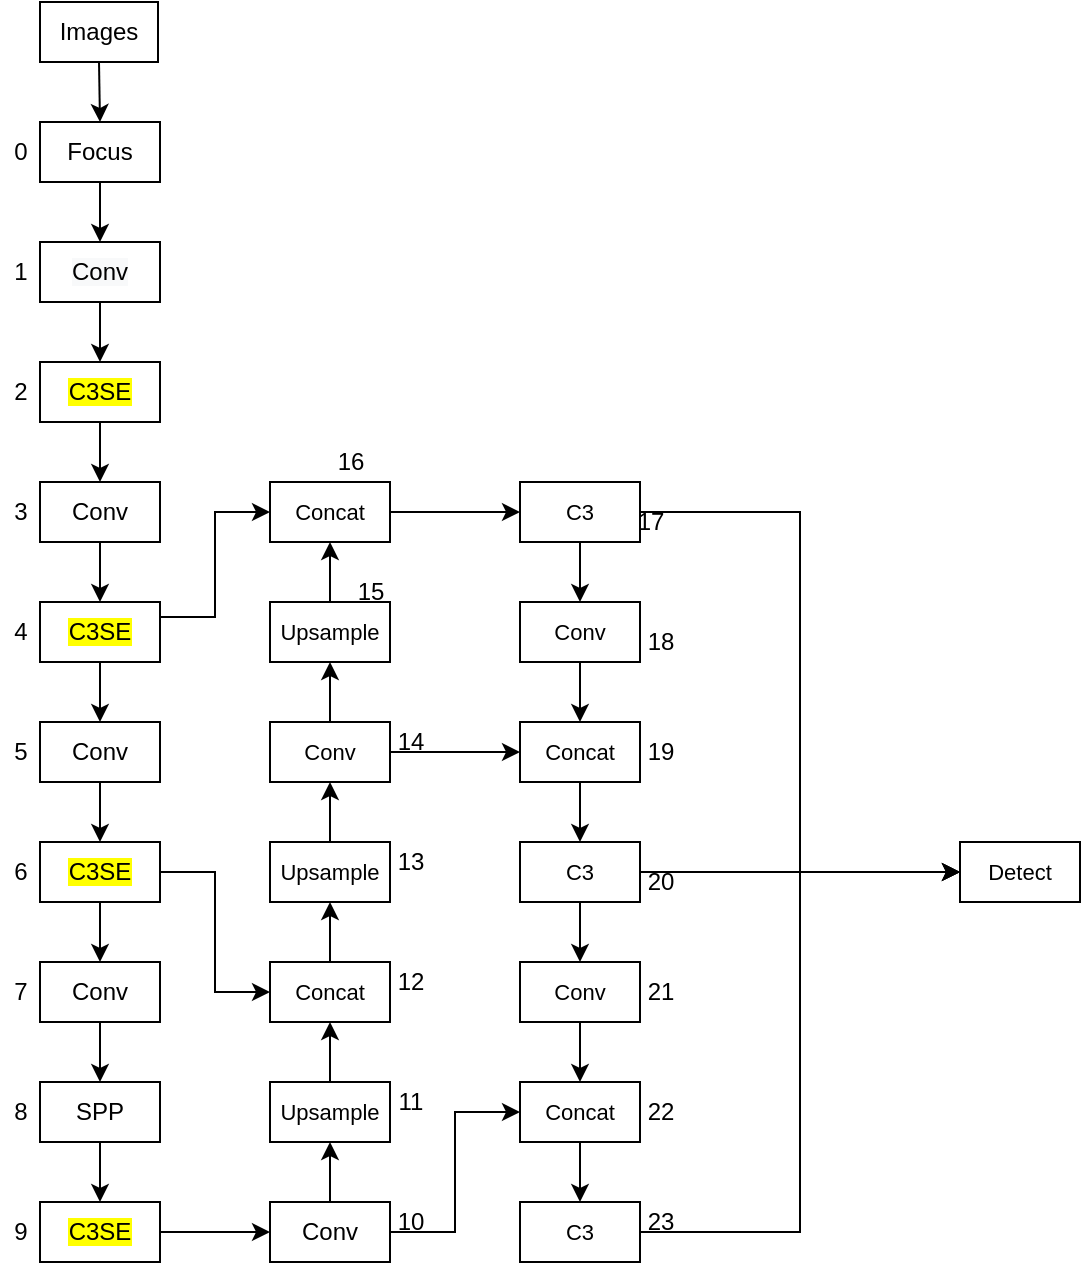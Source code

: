 <mxfile version="14.7.6" type="github">
  <diagram id="rgXGJKLDqk3VPdyQ6K0S" name="Page-1">
    <mxGraphModel dx="1066" dy="578" grid="1" gridSize="10" guides="1" tooltips="1" connect="1" arrows="1" fold="1" page="1" pageScale="1" pageWidth="827" pageHeight="1169" math="0" shadow="0">
      <root>
        <mxCell id="0" />
        <mxCell id="1" parent="0" />
        <mxCell id="2KB3TgUeK2hknvhq2ADO-103" style="edgeStyle=orthogonalEdgeStyle;rounded=0;orthogonalLoop=1;jettySize=auto;html=1;exitX=0.5;exitY=1;exitDx=0;exitDy=0;" edge="1" parent="1" source="GDlKmXdOxEGopHSuAZpT-1" target="GDlKmXdOxEGopHSuAZpT-2">
          <mxGeometry relative="1" as="geometry" />
        </mxCell>
        <mxCell id="GDlKmXdOxEGopHSuAZpT-1" value="Focus" style="rounded=0;whiteSpace=wrap;html=1;" parent="1" vertex="1">
          <mxGeometry x="80" y="90" width="60" height="30" as="geometry" />
        </mxCell>
        <mxCell id="2KB3TgUeK2hknvhq2ADO-104" style="edgeStyle=orthogonalEdgeStyle;rounded=0;orthogonalLoop=1;jettySize=auto;html=1;exitX=0.5;exitY=1;exitDx=0;exitDy=0;entryX=0.5;entryY=0;entryDx=0;entryDy=0;" edge="1" parent="1" source="GDlKmXdOxEGopHSuAZpT-2" target="GDlKmXdOxEGopHSuAZpT-8">
          <mxGeometry relative="1" as="geometry" />
        </mxCell>
        <mxCell id="GDlKmXdOxEGopHSuAZpT-2" value="&#xa;&#xa;&lt;span style=&quot;color: rgb(0, 0, 0); font-family: helvetica; font-size: 12px; font-style: normal; font-weight: 400; letter-spacing: normal; text-align: center; text-indent: 0px; text-transform: none; word-spacing: 0px; background-color: rgb(248, 249, 250); display: inline; float: none;&quot;&gt;Conv&lt;/span&gt;&#xa;&#xa;" style="rounded=0;whiteSpace=wrap;html=1;" parent="1" vertex="1">
          <mxGeometry x="80" y="150" width="60" height="30" as="geometry" />
        </mxCell>
        <mxCell id="2KB3TgUeK2hknvhq2ADO-105" style="edgeStyle=orthogonalEdgeStyle;rounded=0;orthogonalLoop=1;jettySize=auto;html=1;exitX=0.5;exitY=1;exitDx=0;exitDy=0;entryX=0.5;entryY=0;entryDx=0;entryDy=0;" edge="1" parent="1" source="GDlKmXdOxEGopHSuAZpT-8" target="GDlKmXdOxEGopHSuAZpT-9">
          <mxGeometry relative="1" as="geometry" />
        </mxCell>
        <mxCell id="GDlKmXdOxEGopHSuAZpT-8" value="&lt;span style=&quot;background-color: rgb(255 , 255 , 0)&quot;&gt;C3SE&lt;/span&gt;" style="rounded=0;whiteSpace=wrap;html=1;" parent="1" vertex="1">
          <mxGeometry x="80" y="210" width="60" height="30" as="geometry" />
        </mxCell>
        <mxCell id="2KB3TgUeK2hknvhq2ADO-149" style="edgeStyle=orthogonalEdgeStyle;rounded=0;orthogonalLoop=1;jettySize=auto;html=1;exitX=0.5;exitY=1;exitDx=0;exitDy=0;entryX=0.5;entryY=0;entryDx=0;entryDy=0;" edge="1" parent="1" source="GDlKmXdOxEGopHSuAZpT-9" target="GDlKmXdOxEGopHSuAZpT-10">
          <mxGeometry relative="1" as="geometry" />
        </mxCell>
        <mxCell id="GDlKmXdOxEGopHSuAZpT-9" value="Conv" style="rounded=0;whiteSpace=wrap;html=1;" parent="1" vertex="1">
          <mxGeometry x="80" y="270" width="60" height="30" as="geometry" />
        </mxCell>
        <mxCell id="2KB3TgUeK2hknvhq2ADO-110" style="edgeStyle=orthogonalEdgeStyle;rounded=0;orthogonalLoop=1;jettySize=auto;html=1;exitX=0.5;exitY=1;exitDx=0;exitDy=0;entryX=0.5;entryY=0;entryDx=0;entryDy=0;" edge="1" parent="1" source="GDlKmXdOxEGopHSuAZpT-10" target="GDlKmXdOxEGopHSuAZpT-14">
          <mxGeometry relative="1" as="geometry" />
        </mxCell>
        <mxCell id="2KB3TgUeK2hknvhq2ADO-192" style="edgeStyle=orthogonalEdgeStyle;rounded=0;orthogonalLoop=1;jettySize=auto;html=1;exitX=1;exitY=0.25;exitDx=0;exitDy=0;entryX=0;entryY=0.5;entryDx=0;entryDy=0;" edge="1" parent="1" source="GDlKmXdOxEGopHSuAZpT-10" target="2KB3TgUeK2hknvhq2ADO-147">
          <mxGeometry relative="1" as="geometry" />
        </mxCell>
        <mxCell id="GDlKmXdOxEGopHSuAZpT-10" value="&lt;span style=&quot;background-color: rgb(255 , 255 , 0)&quot;&gt;C3SE&lt;/span&gt;" style="rounded=0;whiteSpace=wrap;html=1;" parent="1" vertex="1">
          <mxGeometry x="80" y="330" width="60" height="30" as="geometry" />
        </mxCell>
        <mxCell id="2KB3TgUeK2hknvhq2ADO-111" style="edgeStyle=orthogonalEdgeStyle;rounded=0;orthogonalLoop=1;jettySize=auto;html=1;exitX=0.5;exitY=1;exitDx=0;exitDy=0;entryX=0.5;entryY=0;entryDx=0;entryDy=0;" edge="1" parent="1" source="GDlKmXdOxEGopHSuAZpT-14" target="2KB3TgUeK2hknvhq2ADO-2">
          <mxGeometry relative="1" as="geometry" />
        </mxCell>
        <mxCell id="GDlKmXdOxEGopHSuAZpT-14" value="Conv" style="rounded=0;whiteSpace=wrap;html=1;" parent="1" vertex="1">
          <mxGeometry x="80" y="390" width="60" height="30" as="geometry" />
        </mxCell>
        <mxCell id="2KB3TgUeK2hknvhq2ADO-112" style="edgeStyle=orthogonalEdgeStyle;rounded=0;orthogonalLoop=1;jettySize=auto;html=1;exitX=0.5;exitY=1;exitDx=0;exitDy=0;entryX=0.5;entryY=0;entryDx=0;entryDy=0;" edge="1" parent="1" source="2KB3TgUeK2hknvhq2ADO-2" target="2KB3TgUeK2hknvhq2ADO-4">
          <mxGeometry relative="1" as="geometry" />
        </mxCell>
        <mxCell id="2KB3TgUeK2hknvhq2ADO-150" style="edgeStyle=orthogonalEdgeStyle;rounded=0;orthogonalLoop=1;jettySize=auto;html=1;exitX=1;exitY=0.5;exitDx=0;exitDy=0;entryX=0;entryY=0.5;entryDx=0;entryDy=0;" edge="1" parent="1" source="2KB3TgUeK2hknvhq2ADO-2" target="2KB3TgUeK2hknvhq2ADO-139">
          <mxGeometry relative="1" as="geometry" />
        </mxCell>
        <mxCell id="2KB3TgUeK2hknvhq2ADO-2" value="&lt;span style=&quot;background-color: rgb(255 , 255 , 0)&quot;&gt;C3SE&lt;/span&gt;" style="rounded=0;whiteSpace=wrap;html=1;" vertex="1" parent="1">
          <mxGeometry x="80" y="450" width="60" height="30" as="geometry" />
        </mxCell>
        <mxCell id="2KB3TgUeK2hknvhq2ADO-125" style="edgeStyle=orthogonalEdgeStyle;rounded=0;orthogonalLoop=1;jettySize=auto;html=1;exitX=0.5;exitY=1;exitDx=0;exitDy=0;entryX=0.5;entryY=0;entryDx=0;entryDy=0;" edge="1" parent="1" source="2KB3TgUeK2hknvhq2ADO-4" target="2KB3TgUeK2hknvhq2ADO-6">
          <mxGeometry relative="1" as="geometry" />
        </mxCell>
        <mxCell id="2KB3TgUeK2hknvhq2ADO-4" value="Conv" style="rounded=0;whiteSpace=wrap;html=1;" vertex="1" parent="1">
          <mxGeometry x="80" y="510" width="60" height="30" as="geometry" />
        </mxCell>
        <mxCell id="2KB3TgUeK2hknvhq2ADO-130" style="edgeStyle=orthogonalEdgeStyle;rounded=0;orthogonalLoop=1;jettySize=auto;html=1;exitX=0.5;exitY=1;exitDx=0;exitDy=0;entryX=0.5;entryY=0;entryDx=0;entryDy=0;" edge="1" parent="1" source="2KB3TgUeK2hknvhq2ADO-6" target="2KB3TgUeK2hknvhq2ADO-8">
          <mxGeometry relative="1" as="geometry" />
        </mxCell>
        <mxCell id="2KB3TgUeK2hknvhq2ADO-6" value="SPP" style="rounded=0;whiteSpace=wrap;html=1;" vertex="1" parent="1">
          <mxGeometry x="80" y="570" width="60" height="30" as="geometry" />
        </mxCell>
        <mxCell id="2KB3TgUeK2hknvhq2ADO-133" style="edgeStyle=orthogonalEdgeStyle;rounded=0;orthogonalLoop=1;jettySize=auto;html=1;exitX=1;exitY=0.5;exitDx=0;exitDy=0;entryX=0;entryY=0.5;entryDx=0;entryDy=0;" edge="1" parent="1" source="2KB3TgUeK2hknvhq2ADO-8" target="2KB3TgUeK2hknvhq2ADO-10">
          <mxGeometry relative="1" as="geometry" />
        </mxCell>
        <mxCell id="2KB3TgUeK2hknvhq2ADO-8" value="&lt;span style=&quot;background-color: rgb(255 , 255 , 0)&quot;&gt;C3SE&lt;/span&gt;" style="rounded=0;whiteSpace=wrap;html=1;" vertex="1" parent="1">
          <mxGeometry x="80" y="630" width="60" height="30" as="geometry" />
        </mxCell>
        <mxCell id="2KB3TgUeK2hknvhq2ADO-137" style="edgeStyle=orthogonalEdgeStyle;rounded=0;orthogonalLoop=1;jettySize=auto;html=1;exitX=0.5;exitY=0;exitDx=0;exitDy=0;entryX=0.5;entryY=1;entryDx=0;entryDy=0;" edge="1" parent="1" source="2KB3TgUeK2hknvhq2ADO-10" target="2KB3TgUeK2hknvhq2ADO-12">
          <mxGeometry relative="1" as="geometry" />
        </mxCell>
        <mxCell id="2KB3TgUeK2hknvhq2ADO-178" style="edgeStyle=orthogonalEdgeStyle;rounded=0;orthogonalLoop=1;jettySize=auto;html=1;exitX=1;exitY=0.5;exitDx=0;exitDy=0;entryX=0;entryY=0.5;entryDx=0;entryDy=0;" edge="1" parent="1" source="2KB3TgUeK2hknvhq2ADO-10" target="2KB3TgUeK2hknvhq2ADO-170">
          <mxGeometry relative="1" as="geometry" />
        </mxCell>
        <mxCell id="2KB3TgUeK2hknvhq2ADO-10" value="Conv" style="rounded=0;whiteSpace=wrap;html=1;" vertex="1" parent="1">
          <mxGeometry x="195" y="630" width="60" height="30" as="geometry" />
        </mxCell>
        <mxCell id="2KB3TgUeK2hknvhq2ADO-151" style="edgeStyle=orthogonalEdgeStyle;rounded=0;orthogonalLoop=1;jettySize=auto;html=1;exitX=0.5;exitY=0;exitDx=0;exitDy=0;entryX=0.5;entryY=1;entryDx=0;entryDy=0;" edge="1" parent="1" source="2KB3TgUeK2hknvhq2ADO-12" target="2KB3TgUeK2hknvhq2ADO-139">
          <mxGeometry relative="1" as="geometry" />
        </mxCell>
        <mxCell id="2KB3TgUeK2hknvhq2ADO-12" value="&lt;font style=&quot;font-size: 11px&quot;&gt;Upsample&lt;/font&gt;" style="rounded=0;whiteSpace=wrap;html=1;" vertex="1" parent="1">
          <mxGeometry x="195" y="570" width="60" height="30" as="geometry" />
        </mxCell>
        <mxCell id="2KB3TgUeK2hknvhq2ADO-106" value="0" style="text;html=1;align=center;verticalAlign=middle;resizable=0;points=[];autosize=1;strokeColor=none;" vertex="1" parent="1">
          <mxGeometry x="60" y="95" width="20" height="20" as="geometry" />
        </mxCell>
        <mxCell id="2KB3TgUeK2hknvhq2ADO-107" value="1" style="text;html=1;align=center;verticalAlign=middle;resizable=0;points=[];autosize=1;strokeColor=none;" vertex="1" parent="1">
          <mxGeometry x="60" y="155" width="20" height="20" as="geometry" />
        </mxCell>
        <mxCell id="2KB3TgUeK2hknvhq2ADO-109" style="edgeStyle=orthogonalEdgeStyle;rounded=0;orthogonalLoop=1;jettySize=auto;html=1;exitX=0.5;exitY=1;exitDx=0;exitDy=0;entryX=0.5;entryY=0;entryDx=0;entryDy=0;" edge="1" parent="1" source="2KB3TgUeK2hknvhq2ADO-108" target="GDlKmXdOxEGopHSuAZpT-1">
          <mxGeometry relative="1" as="geometry" />
        </mxCell>
        <mxCell id="2KB3TgUeK2hknvhq2ADO-108" value="Images" style="rounded=0;whiteSpace=wrap;html=1;" vertex="1" parent="1">
          <mxGeometry x="80" y="30" width="59" height="30" as="geometry" />
        </mxCell>
        <mxCell id="2KB3TgUeK2hknvhq2ADO-113" value="2" style="text;html=1;align=center;verticalAlign=middle;resizable=0;points=[];autosize=1;strokeColor=none;" vertex="1" parent="1">
          <mxGeometry x="60" y="215" width="20" height="20" as="geometry" />
        </mxCell>
        <mxCell id="2KB3TgUeK2hknvhq2ADO-114" value="3" style="text;html=1;align=center;verticalAlign=middle;resizable=0;points=[];autosize=1;strokeColor=none;" vertex="1" parent="1">
          <mxGeometry x="60" y="275" width="20" height="20" as="geometry" />
        </mxCell>
        <mxCell id="2KB3TgUeK2hknvhq2ADO-115" value="4" style="text;html=1;align=center;verticalAlign=middle;resizable=0;points=[];autosize=1;strokeColor=none;" vertex="1" parent="1">
          <mxGeometry x="60" y="335" width="20" height="20" as="geometry" />
        </mxCell>
        <mxCell id="2KB3TgUeK2hknvhq2ADO-118" value="5" style="text;html=1;align=center;verticalAlign=middle;resizable=0;points=[];autosize=1;strokeColor=none;" vertex="1" parent="1">
          <mxGeometry x="60" y="395" width="20" height="20" as="geometry" />
        </mxCell>
        <mxCell id="2KB3TgUeK2hknvhq2ADO-119" value="6" style="text;html=1;align=center;verticalAlign=middle;resizable=0;points=[];autosize=1;strokeColor=none;" vertex="1" parent="1">
          <mxGeometry x="60" y="455" width="20" height="20" as="geometry" />
        </mxCell>
        <mxCell id="2KB3TgUeK2hknvhq2ADO-120" value="7" style="text;html=1;align=center;verticalAlign=middle;resizable=0;points=[];autosize=1;strokeColor=none;" vertex="1" parent="1">
          <mxGeometry x="60" y="515" width="20" height="20" as="geometry" />
        </mxCell>
        <mxCell id="2KB3TgUeK2hknvhq2ADO-126" value="8" style="text;html=1;align=center;verticalAlign=middle;resizable=0;points=[];autosize=1;strokeColor=none;" vertex="1" parent="1">
          <mxGeometry x="60" y="575" width="20" height="20" as="geometry" />
        </mxCell>
        <mxCell id="2KB3TgUeK2hknvhq2ADO-131" value="9" style="text;html=1;align=center;verticalAlign=middle;resizable=0;points=[];autosize=1;strokeColor=none;" vertex="1" parent="1">
          <mxGeometry x="60" y="635" width="20" height="20" as="geometry" />
        </mxCell>
        <mxCell id="2KB3TgUeK2hknvhq2ADO-134" value="10" style="text;html=1;align=center;verticalAlign=middle;resizable=0;points=[];autosize=1;strokeColor=none;" vertex="1" parent="1">
          <mxGeometry x="250" y="630" width="30" height="20" as="geometry" />
        </mxCell>
        <mxCell id="2KB3TgUeK2hknvhq2ADO-138" value="11" style="text;html=1;align=center;verticalAlign=middle;resizable=0;points=[];autosize=1;strokeColor=none;" vertex="1" parent="1">
          <mxGeometry x="250" y="570" width="30" height="20" as="geometry" />
        </mxCell>
        <mxCell id="2KB3TgUeK2hknvhq2ADO-152" style="edgeStyle=orthogonalEdgeStyle;rounded=0;orthogonalLoop=1;jettySize=auto;html=1;exitX=0.5;exitY=0;exitDx=0;exitDy=0;entryX=0.5;entryY=1;entryDx=0;entryDy=0;" edge="1" parent="1" source="2KB3TgUeK2hknvhq2ADO-139" target="2KB3TgUeK2hknvhq2ADO-141">
          <mxGeometry relative="1" as="geometry" />
        </mxCell>
        <mxCell id="2KB3TgUeK2hknvhq2ADO-139" value="&lt;font style=&quot;font-size: 11px&quot;&gt;Concat&lt;/font&gt;" style="rounded=0;whiteSpace=wrap;html=1;" vertex="1" parent="1">
          <mxGeometry x="195" y="510" width="60" height="30" as="geometry" />
        </mxCell>
        <mxCell id="2KB3TgUeK2hknvhq2ADO-140" value="12" style="text;html=1;align=center;verticalAlign=middle;resizable=0;points=[];autosize=1;strokeColor=none;" vertex="1" parent="1">
          <mxGeometry x="250" y="510" width="30" height="20" as="geometry" />
        </mxCell>
        <mxCell id="2KB3TgUeK2hknvhq2ADO-153" style="edgeStyle=orthogonalEdgeStyle;rounded=0;orthogonalLoop=1;jettySize=auto;html=1;exitX=0.5;exitY=0;exitDx=0;exitDy=0;entryX=0.5;entryY=1;entryDx=0;entryDy=0;" edge="1" parent="1" source="2KB3TgUeK2hknvhq2ADO-141" target="2KB3TgUeK2hknvhq2ADO-143">
          <mxGeometry relative="1" as="geometry" />
        </mxCell>
        <mxCell id="2KB3TgUeK2hknvhq2ADO-141" value="&lt;font style=&quot;font-size: 11px&quot;&gt;Upsample&lt;/font&gt;" style="rounded=0;whiteSpace=wrap;html=1;" vertex="1" parent="1">
          <mxGeometry x="195" y="450" width="60" height="30" as="geometry" />
        </mxCell>
        <mxCell id="2KB3TgUeK2hknvhq2ADO-142" value="13" style="text;html=1;align=center;verticalAlign=middle;resizable=0;points=[];autosize=1;strokeColor=none;" vertex="1" parent="1">
          <mxGeometry x="250" y="450" width="30" height="20" as="geometry" />
        </mxCell>
        <mxCell id="2KB3TgUeK2hknvhq2ADO-155" style="edgeStyle=orthogonalEdgeStyle;rounded=0;orthogonalLoop=1;jettySize=auto;html=1;exitX=0.5;exitY=0;exitDx=0;exitDy=0;entryX=0.5;entryY=1;entryDx=0;entryDy=0;" edge="1" parent="1" source="2KB3TgUeK2hknvhq2ADO-143" target="2KB3TgUeK2hknvhq2ADO-145">
          <mxGeometry relative="1" as="geometry" />
        </mxCell>
        <mxCell id="2KB3TgUeK2hknvhq2ADO-175" style="edgeStyle=orthogonalEdgeStyle;rounded=0;orthogonalLoop=1;jettySize=auto;html=1;exitX=1;exitY=0.5;exitDx=0;exitDy=0;entryX=0;entryY=0.5;entryDx=0;entryDy=0;" edge="1" parent="1" source="2KB3TgUeK2hknvhq2ADO-143" target="2KB3TgUeK2hknvhq2ADO-164">
          <mxGeometry relative="1" as="geometry" />
        </mxCell>
        <mxCell id="2KB3TgUeK2hknvhq2ADO-143" value="&lt;font style=&quot;font-size: 11px&quot;&gt;Conv&lt;/font&gt;" style="rounded=0;whiteSpace=wrap;html=1;" vertex="1" parent="1">
          <mxGeometry x="195" y="390" width="60" height="30" as="geometry" />
        </mxCell>
        <mxCell id="2KB3TgUeK2hknvhq2ADO-144" value="14" style="text;html=1;align=center;verticalAlign=middle;resizable=0;points=[];autosize=1;strokeColor=none;" vertex="1" parent="1">
          <mxGeometry x="250" y="390" width="30" height="20" as="geometry" />
        </mxCell>
        <mxCell id="2KB3TgUeK2hknvhq2ADO-156" style="edgeStyle=orthogonalEdgeStyle;rounded=0;orthogonalLoop=1;jettySize=auto;html=1;exitX=0.5;exitY=0;exitDx=0;exitDy=0;entryX=0.5;entryY=1;entryDx=0;entryDy=0;" edge="1" parent="1" source="2KB3TgUeK2hknvhq2ADO-145" target="2KB3TgUeK2hknvhq2ADO-147">
          <mxGeometry relative="1" as="geometry" />
        </mxCell>
        <mxCell id="2KB3TgUeK2hknvhq2ADO-145" value="&lt;font style=&quot;font-size: 11px&quot;&gt;Upsample&lt;/font&gt;" style="rounded=0;whiteSpace=wrap;html=1;" vertex="1" parent="1">
          <mxGeometry x="195" y="330" width="60" height="30" as="geometry" />
        </mxCell>
        <mxCell id="2KB3TgUeK2hknvhq2ADO-146" value="15" style="text;html=1;align=center;verticalAlign=middle;resizable=0;points=[];autosize=1;strokeColor=none;" vertex="1" parent="1">
          <mxGeometry x="230" y="315" width="30" height="20" as="geometry" />
        </mxCell>
        <mxCell id="2KB3TgUeK2hknvhq2ADO-176" style="edgeStyle=orthogonalEdgeStyle;rounded=0;orthogonalLoop=1;jettySize=auto;html=1;exitX=1;exitY=0.5;exitDx=0;exitDy=0;entryX=0;entryY=0.5;entryDx=0;entryDy=0;" edge="1" parent="1" source="2KB3TgUeK2hknvhq2ADO-147" target="2KB3TgUeK2hknvhq2ADO-157">
          <mxGeometry relative="1" as="geometry" />
        </mxCell>
        <mxCell id="2KB3TgUeK2hknvhq2ADO-147" value="&lt;font style=&quot;font-size: 11px&quot;&gt;Concat&lt;/font&gt;" style="rounded=0;whiteSpace=wrap;html=1;" vertex="1" parent="1">
          <mxGeometry x="195" y="270" width="60" height="30" as="geometry" />
        </mxCell>
        <mxCell id="2KB3TgUeK2hknvhq2ADO-148" value="16" style="text;html=1;align=center;verticalAlign=middle;resizable=0;points=[];autosize=1;strokeColor=none;" vertex="1" parent="1">
          <mxGeometry x="220" y="250" width="30" height="20" as="geometry" />
        </mxCell>
        <mxCell id="2KB3TgUeK2hknvhq2ADO-179" style="edgeStyle=orthogonalEdgeStyle;rounded=0;orthogonalLoop=1;jettySize=auto;html=1;exitX=0.5;exitY=1;exitDx=0;exitDy=0;entryX=0.5;entryY=0;entryDx=0;entryDy=0;" edge="1" parent="1" source="2KB3TgUeK2hknvhq2ADO-157" target="2KB3TgUeK2hknvhq2ADO-162">
          <mxGeometry relative="1" as="geometry" />
        </mxCell>
        <mxCell id="2KB3TgUeK2hknvhq2ADO-187" style="edgeStyle=orthogonalEdgeStyle;rounded=0;orthogonalLoop=1;jettySize=auto;html=1;entryX=0;entryY=0.5;entryDx=0;entryDy=0;" edge="1" parent="1" source="2KB3TgUeK2hknvhq2ADO-157" target="2KB3TgUeK2hknvhq2ADO-189">
          <mxGeometry relative="1" as="geometry">
            <mxPoint x="500" y="440" as="targetPoint" />
          </mxGeometry>
        </mxCell>
        <mxCell id="2KB3TgUeK2hknvhq2ADO-157" value="&lt;font style=&quot;font-size: 11px&quot;&gt;C3&lt;/font&gt;" style="rounded=0;whiteSpace=wrap;html=1;" vertex="1" parent="1">
          <mxGeometry x="320" y="270" width="60" height="30" as="geometry" />
        </mxCell>
        <mxCell id="2KB3TgUeK2hknvhq2ADO-158" value="17" style="text;html=1;align=center;verticalAlign=middle;resizable=0;points=[];autosize=1;strokeColor=none;" vertex="1" parent="1">
          <mxGeometry x="370" y="280" width="30" height="20" as="geometry" />
        </mxCell>
        <mxCell id="2KB3TgUeK2hknvhq2ADO-180" style="edgeStyle=orthogonalEdgeStyle;rounded=0;orthogonalLoop=1;jettySize=auto;html=1;exitX=0.5;exitY=1;exitDx=0;exitDy=0;entryX=0.5;entryY=0;entryDx=0;entryDy=0;" edge="1" parent="1" source="2KB3TgUeK2hknvhq2ADO-162" target="2KB3TgUeK2hknvhq2ADO-164">
          <mxGeometry relative="1" as="geometry" />
        </mxCell>
        <mxCell id="2KB3TgUeK2hknvhq2ADO-162" value="&lt;font style=&quot;font-size: 11px&quot;&gt;Conv&lt;/font&gt;" style="rounded=0;whiteSpace=wrap;html=1;" vertex="1" parent="1">
          <mxGeometry x="320" y="330" width="60" height="30" as="geometry" />
        </mxCell>
        <mxCell id="2KB3TgUeK2hknvhq2ADO-163" value="18" style="text;html=1;align=center;verticalAlign=middle;resizable=0;points=[];autosize=1;strokeColor=none;" vertex="1" parent="1">
          <mxGeometry x="375" y="340" width="30" height="20" as="geometry" />
        </mxCell>
        <mxCell id="2KB3TgUeK2hknvhq2ADO-181" style="edgeStyle=orthogonalEdgeStyle;rounded=0;orthogonalLoop=1;jettySize=auto;html=1;exitX=0.5;exitY=1;exitDx=0;exitDy=0;entryX=0.5;entryY=0;entryDx=0;entryDy=0;" edge="1" parent="1" source="2KB3TgUeK2hknvhq2ADO-164" target="2KB3TgUeK2hknvhq2ADO-166">
          <mxGeometry relative="1" as="geometry" />
        </mxCell>
        <mxCell id="2KB3TgUeK2hknvhq2ADO-164" value="&lt;font style=&quot;font-size: 11px&quot;&gt;Concat&lt;/font&gt;" style="rounded=0;whiteSpace=wrap;html=1;" vertex="1" parent="1">
          <mxGeometry x="320" y="390" width="60" height="30" as="geometry" />
        </mxCell>
        <mxCell id="2KB3TgUeK2hknvhq2ADO-165" value="19" style="text;html=1;align=center;verticalAlign=middle;resizable=0;points=[];autosize=1;strokeColor=none;" vertex="1" parent="1">
          <mxGeometry x="375" y="395" width="30" height="20" as="geometry" />
        </mxCell>
        <mxCell id="2KB3TgUeK2hknvhq2ADO-183" style="edgeStyle=orthogonalEdgeStyle;rounded=0;orthogonalLoop=1;jettySize=auto;html=1;exitX=0.5;exitY=1;exitDx=0;exitDy=0;entryX=0.5;entryY=0;entryDx=0;entryDy=0;" edge="1" parent="1" source="2KB3TgUeK2hknvhq2ADO-166" target="2KB3TgUeK2hknvhq2ADO-168">
          <mxGeometry relative="1" as="geometry" />
        </mxCell>
        <mxCell id="2KB3TgUeK2hknvhq2ADO-191" style="edgeStyle=orthogonalEdgeStyle;rounded=0;orthogonalLoop=1;jettySize=auto;html=1;exitX=1;exitY=0.5;exitDx=0;exitDy=0;entryX=0;entryY=0.5;entryDx=0;entryDy=0;" edge="1" parent="1" source="2KB3TgUeK2hknvhq2ADO-166" target="2KB3TgUeK2hknvhq2ADO-189">
          <mxGeometry relative="1" as="geometry" />
        </mxCell>
        <mxCell id="2KB3TgUeK2hknvhq2ADO-166" value="&lt;font style=&quot;font-size: 11px&quot;&gt;C3&lt;/font&gt;" style="rounded=0;whiteSpace=wrap;html=1;" vertex="1" parent="1">
          <mxGeometry x="320" y="450" width="60" height="30" as="geometry" />
        </mxCell>
        <mxCell id="2KB3TgUeK2hknvhq2ADO-167" value="20" style="text;html=1;align=center;verticalAlign=middle;resizable=0;points=[];autosize=1;strokeColor=none;" vertex="1" parent="1">
          <mxGeometry x="375" y="460" width="30" height="20" as="geometry" />
        </mxCell>
        <mxCell id="2KB3TgUeK2hknvhq2ADO-184" style="edgeStyle=orthogonalEdgeStyle;rounded=0;orthogonalLoop=1;jettySize=auto;html=1;exitX=0.5;exitY=1;exitDx=0;exitDy=0;entryX=0.5;entryY=0;entryDx=0;entryDy=0;" edge="1" parent="1" source="2KB3TgUeK2hknvhq2ADO-168" target="2KB3TgUeK2hknvhq2ADO-170">
          <mxGeometry relative="1" as="geometry" />
        </mxCell>
        <mxCell id="2KB3TgUeK2hknvhq2ADO-168" value="&lt;font style=&quot;font-size: 11px&quot;&gt;Conv&lt;/font&gt;" style="rounded=0;whiteSpace=wrap;html=1;" vertex="1" parent="1">
          <mxGeometry x="320" y="510" width="60" height="30" as="geometry" />
        </mxCell>
        <mxCell id="2KB3TgUeK2hknvhq2ADO-169" value="21" style="text;html=1;align=center;verticalAlign=middle;resizable=0;points=[];autosize=1;strokeColor=none;" vertex="1" parent="1">
          <mxGeometry x="375" y="515" width="30" height="20" as="geometry" />
        </mxCell>
        <mxCell id="2KB3TgUeK2hknvhq2ADO-185" style="edgeStyle=orthogonalEdgeStyle;rounded=0;orthogonalLoop=1;jettySize=auto;html=1;exitX=0.5;exitY=1;exitDx=0;exitDy=0;entryX=0.5;entryY=0;entryDx=0;entryDy=0;" edge="1" parent="1" source="2KB3TgUeK2hknvhq2ADO-170" target="2KB3TgUeK2hknvhq2ADO-172">
          <mxGeometry relative="1" as="geometry" />
        </mxCell>
        <mxCell id="2KB3TgUeK2hknvhq2ADO-170" value="&lt;font style=&quot;font-size: 11px&quot;&gt;Concat&lt;/font&gt;" style="rounded=0;whiteSpace=wrap;html=1;" vertex="1" parent="1">
          <mxGeometry x="320" y="570" width="60" height="30" as="geometry" />
        </mxCell>
        <mxCell id="2KB3TgUeK2hknvhq2ADO-171" value="22" style="text;html=1;align=center;verticalAlign=middle;resizable=0;points=[];autosize=1;strokeColor=none;" vertex="1" parent="1">
          <mxGeometry x="375" y="575" width="30" height="20" as="geometry" />
        </mxCell>
        <mxCell id="2KB3TgUeK2hknvhq2ADO-186" style="edgeStyle=orthogonalEdgeStyle;rounded=0;orthogonalLoop=1;jettySize=auto;html=1;exitX=1;exitY=0.5;exitDx=0;exitDy=0;entryX=0;entryY=0.5;entryDx=0;entryDy=0;" edge="1" parent="1" source="2KB3TgUeK2hknvhq2ADO-172" target="2KB3TgUeK2hknvhq2ADO-189">
          <mxGeometry relative="1" as="geometry">
            <mxPoint x="500" y="490" as="targetPoint" />
          </mxGeometry>
        </mxCell>
        <mxCell id="2KB3TgUeK2hknvhq2ADO-172" value="&lt;font style=&quot;font-size: 11px&quot;&gt;C3&lt;/font&gt;" style="rounded=0;whiteSpace=wrap;html=1;" vertex="1" parent="1">
          <mxGeometry x="320" y="630" width="60" height="30" as="geometry" />
        </mxCell>
        <mxCell id="2KB3TgUeK2hknvhq2ADO-173" value="23" style="text;html=1;align=center;verticalAlign=middle;resizable=0;points=[];autosize=1;strokeColor=none;" vertex="1" parent="1">
          <mxGeometry x="375" y="630" width="30" height="20" as="geometry" />
        </mxCell>
        <mxCell id="2KB3TgUeK2hknvhq2ADO-189" value="&lt;font style=&quot;font-size: 11px&quot;&gt;Detect&lt;/font&gt;" style="rounded=0;whiteSpace=wrap;html=1;" vertex="1" parent="1">
          <mxGeometry x="540" y="450" width="60" height="30" as="geometry" />
        </mxCell>
      </root>
    </mxGraphModel>
  </diagram>
</mxfile>
